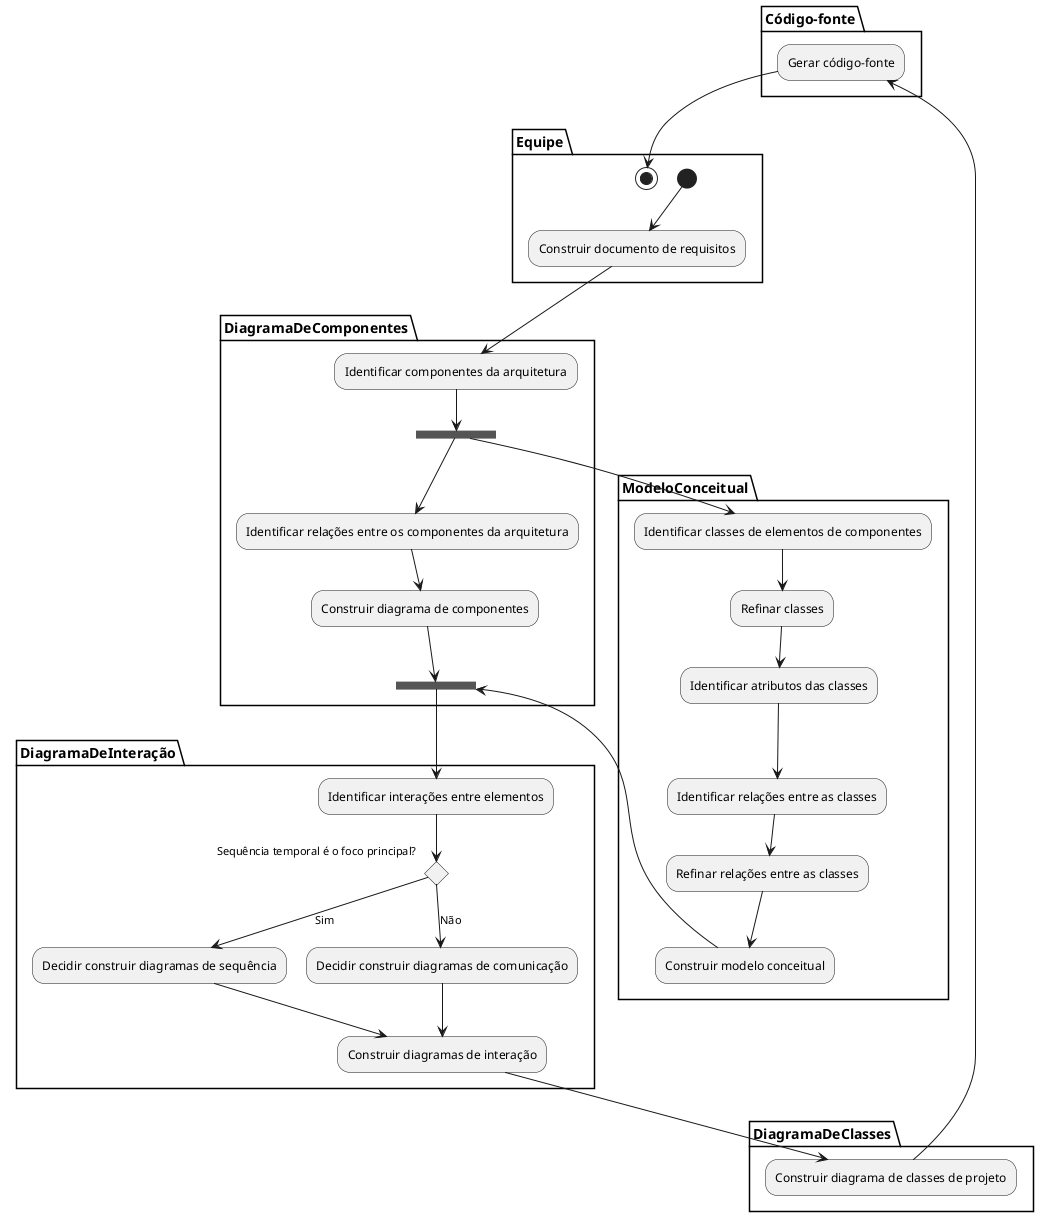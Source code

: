 @startuml e6
partition Equipe {
(*) --> "Construir documento de requisitos"
}

partition DiagramaDeComponentes {
--> "Identificar componentes da arquitetura"
--> ===B1===
--> "Identificar relações entre os componentes da arquitetura"
--> "Construir diagrama de componentes"
--> ===B2===
}

partition ModeloConceitual {
===B1=== --> "Identificar classes de elementos de componentes"
--> "Refinar classes"
--> "Identificar atributos das classes"
--> "Identificar relações entre as classes"
--> "Refinar relações entre as classes"
--> "Construir modelo conceitual"
--> ===B2===
}

partition DiagramaDeInteração {
--> "Identificar interações entre elementos"
If "Sequência temporal é o foco principal?" then
--> [Sim] "Decidir construir diagramas de sequência"
--> "Construir diagramas de interação"
else
--> [Não] "Decidir construir diagramas de comunicação"
Endif
--> "Construir diagramas de interação"
}

partition DiagramaDeClasses {
--> "Construir diagrama de classes de projeto"
}

partition Código-fonte {
--> "Gerar código-fonte"
}

partition Equipe {
--> (*)
}
@enduml
